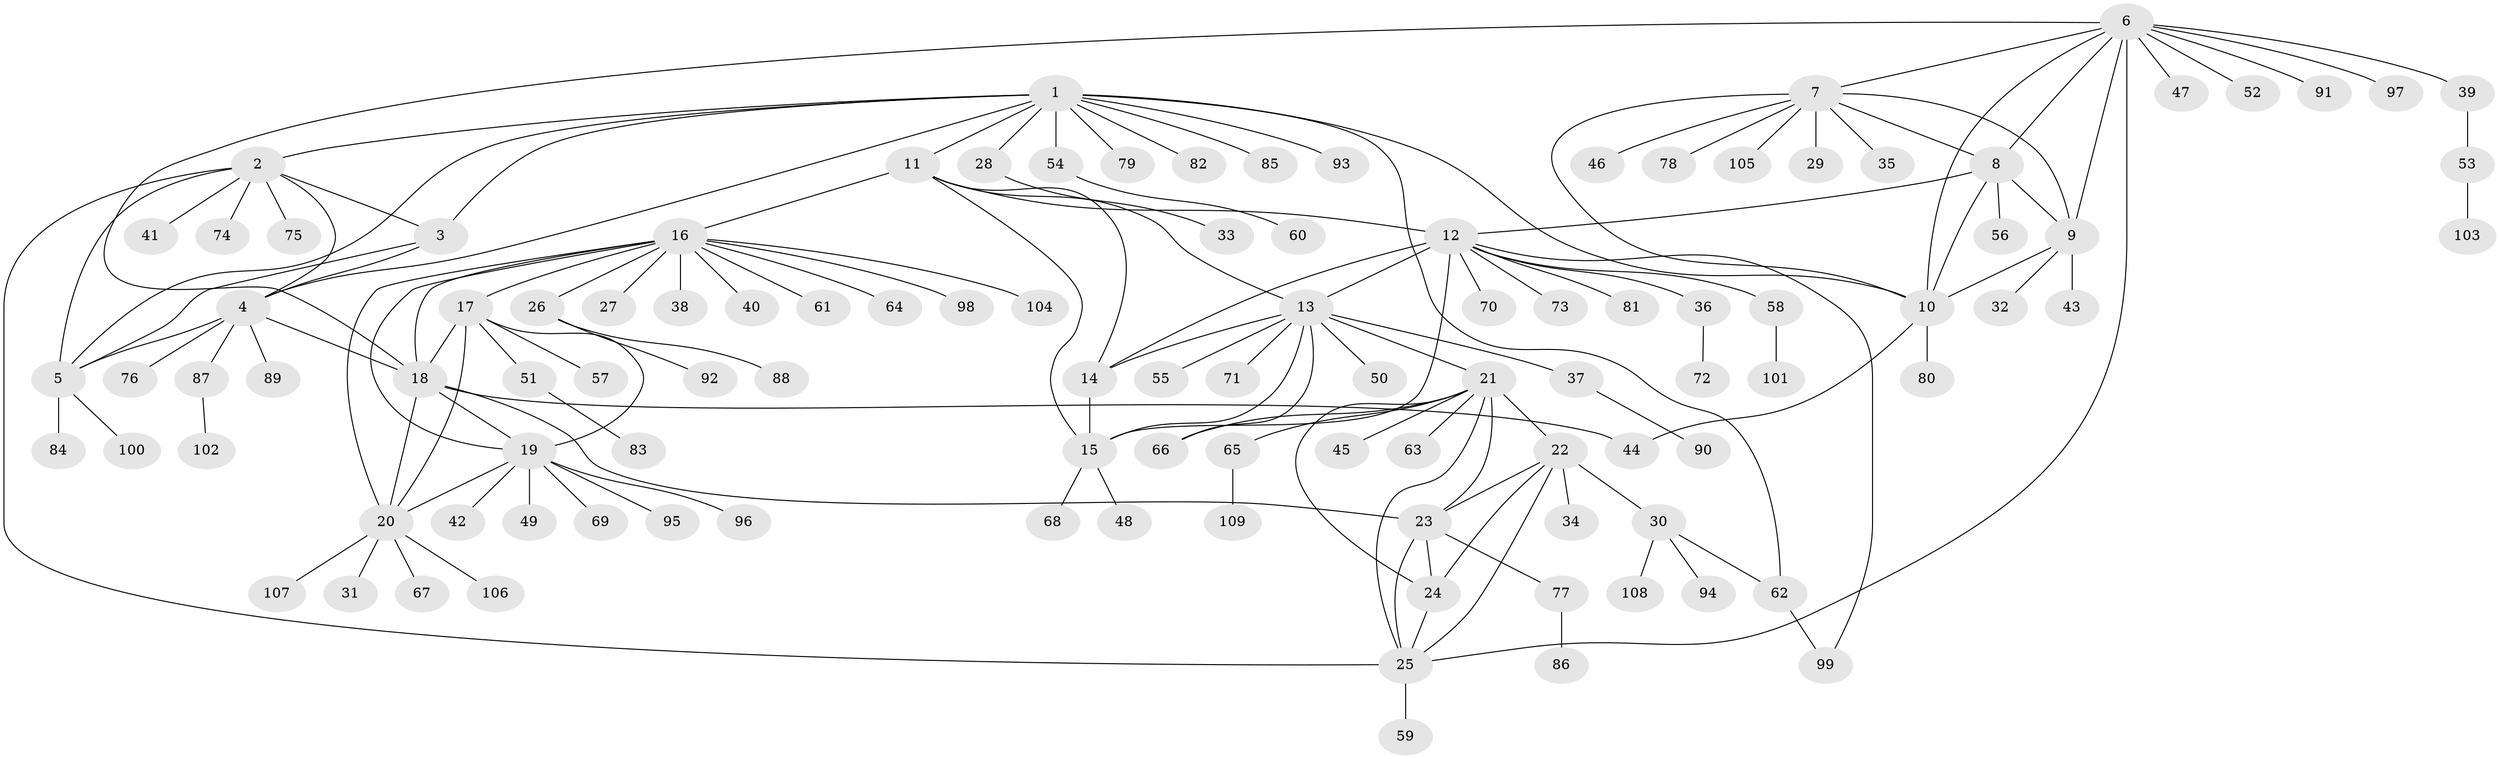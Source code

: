 // Generated by graph-tools (version 1.1) at 2025/54/03/09/25 04:54:24]
// undirected, 109 vertices, 148 edges
graph export_dot {
graph [start="1"]
  node [color=gray90,style=filled];
  1;
  2;
  3;
  4;
  5;
  6;
  7;
  8;
  9;
  10;
  11;
  12;
  13;
  14;
  15;
  16;
  17;
  18;
  19;
  20;
  21;
  22;
  23;
  24;
  25;
  26;
  27;
  28;
  29;
  30;
  31;
  32;
  33;
  34;
  35;
  36;
  37;
  38;
  39;
  40;
  41;
  42;
  43;
  44;
  45;
  46;
  47;
  48;
  49;
  50;
  51;
  52;
  53;
  54;
  55;
  56;
  57;
  58;
  59;
  60;
  61;
  62;
  63;
  64;
  65;
  66;
  67;
  68;
  69;
  70;
  71;
  72;
  73;
  74;
  75;
  76;
  77;
  78;
  79;
  80;
  81;
  82;
  83;
  84;
  85;
  86;
  87;
  88;
  89;
  90;
  91;
  92;
  93;
  94;
  95;
  96;
  97;
  98;
  99;
  100;
  101;
  102;
  103;
  104;
  105;
  106;
  107;
  108;
  109;
  1 -- 2;
  1 -- 3;
  1 -- 4;
  1 -- 5;
  1 -- 10;
  1 -- 11;
  1 -- 28;
  1 -- 54;
  1 -- 62;
  1 -- 79;
  1 -- 82;
  1 -- 85;
  1 -- 93;
  2 -- 3;
  2 -- 4;
  2 -- 5;
  2 -- 25;
  2 -- 41;
  2 -- 74;
  2 -- 75;
  3 -- 4;
  3 -- 5;
  4 -- 5;
  4 -- 18;
  4 -- 76;
  4 -- 87;
  4 -- 89;
  5 -- 84;
  5 -- 100;
  6 -- 7;
  6 -- 8;
  6 -- 9;
  6 -- 10;
  6 -- 18;
  6 -- 25;
  6 -- 39;
  6 -- 47;
  6 -- 52;
  6 -- 91;
  6 -- 97;
  7 -- 8;
  7 -- 9;
  7 -- 10;
  7 -- 29;
  7 -- 35;
  7 -- 46;
  7 -- 78;
  7 -- 105;
  8 -- 9;
  8 -- 10;
  8 -- 12;
  8 -- 56;
  9 -- 10;
  9 -- 32;
  9 -- 43;
  10 -- 44;
  10 -- 80;
  11 -- 12;
  11 -- 13;
  11 -- 14;
  11 -- 15;
  11 -- 16;
  12 -- 13;
  12 -- 14;
  12 -- 15;
  12 -- 36;
  12 -- 58;
  12 -- 70;
  12 -- 73;
  12 -- 81;
  12 -- 99;
  13 -- 14;
  13 -- 15;
  13 -- 21;
  13 -- 37;
  13 -- 50;
  13 -- 55;
  13 -- 66;
  13 -- 71;
  14 -- 15;
  15 -- 48;
  15 -- 68;
  16 -- 17;
  16 -- 18;
  16 -- 19;
  16 -- 20;
  16 -- 26;
  16 -- 27;
  16 -- 38;
  16 -- 40;
  16 -- 61;
  16 -- 64;
  16 -- 98;
  16 -- 104;
  17 -- 18;
  17 -- 19;
  17 -- 20;
  17 -- 51;
  17 -- 57;
  18 -- 19;
  18 -- 20;
  18 -- 23;
  18 -- 44;
  19 -- 20;
  19 -- 42;
  19 -- 49;
  19 -- 69;
  19 -- 95;
  19 -- 96;
  20 -- 31;
  20 -- 67;
  20 -- 106;
  20 -- 107;
  21 -- 22;
  21 -- 23;
  21 -- 24;
  21 -- 25;
  21 -- 45;
  21 -- 63;
  21 -- 65;
  21 -- 66;
  22 -- 23;
  22 -- 24;
  22 -- 25;
  22 -- 30;
  22 -- 34;
  23 -- 24;
  23 -- 25;
  23 -- 77;
  24 -- 25;
  25 -- 59;
  26 -- 88;
  26 -- 92;
  28 -- 33;
  30 -- 62;
  30 -- 94;
  30 -- 108;
  36 -- 72;
  37 -- 90;
  39 -- 53;
  51 -- 83;
  53 -- 103;
  54 -- 60;
  58 -- 101;
  62 -- 99;
  65 -- 109;
  77 -- 86;
  87 -- 102;
}
